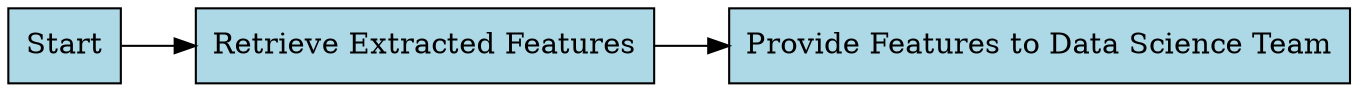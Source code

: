 digraph api_service {
    node [shape=box, style=filled, fillcolor=lightblue]
    rankdir=LR;

    Start [label="Start"]
    Retrieve_Features [label="Retrieve Extracted Features"]
    Provide_Features [label="Provide Features to Data Science Team"]

    Start -> Retrieve_Features
    Retrieve_Features -> Provide_Features
}
